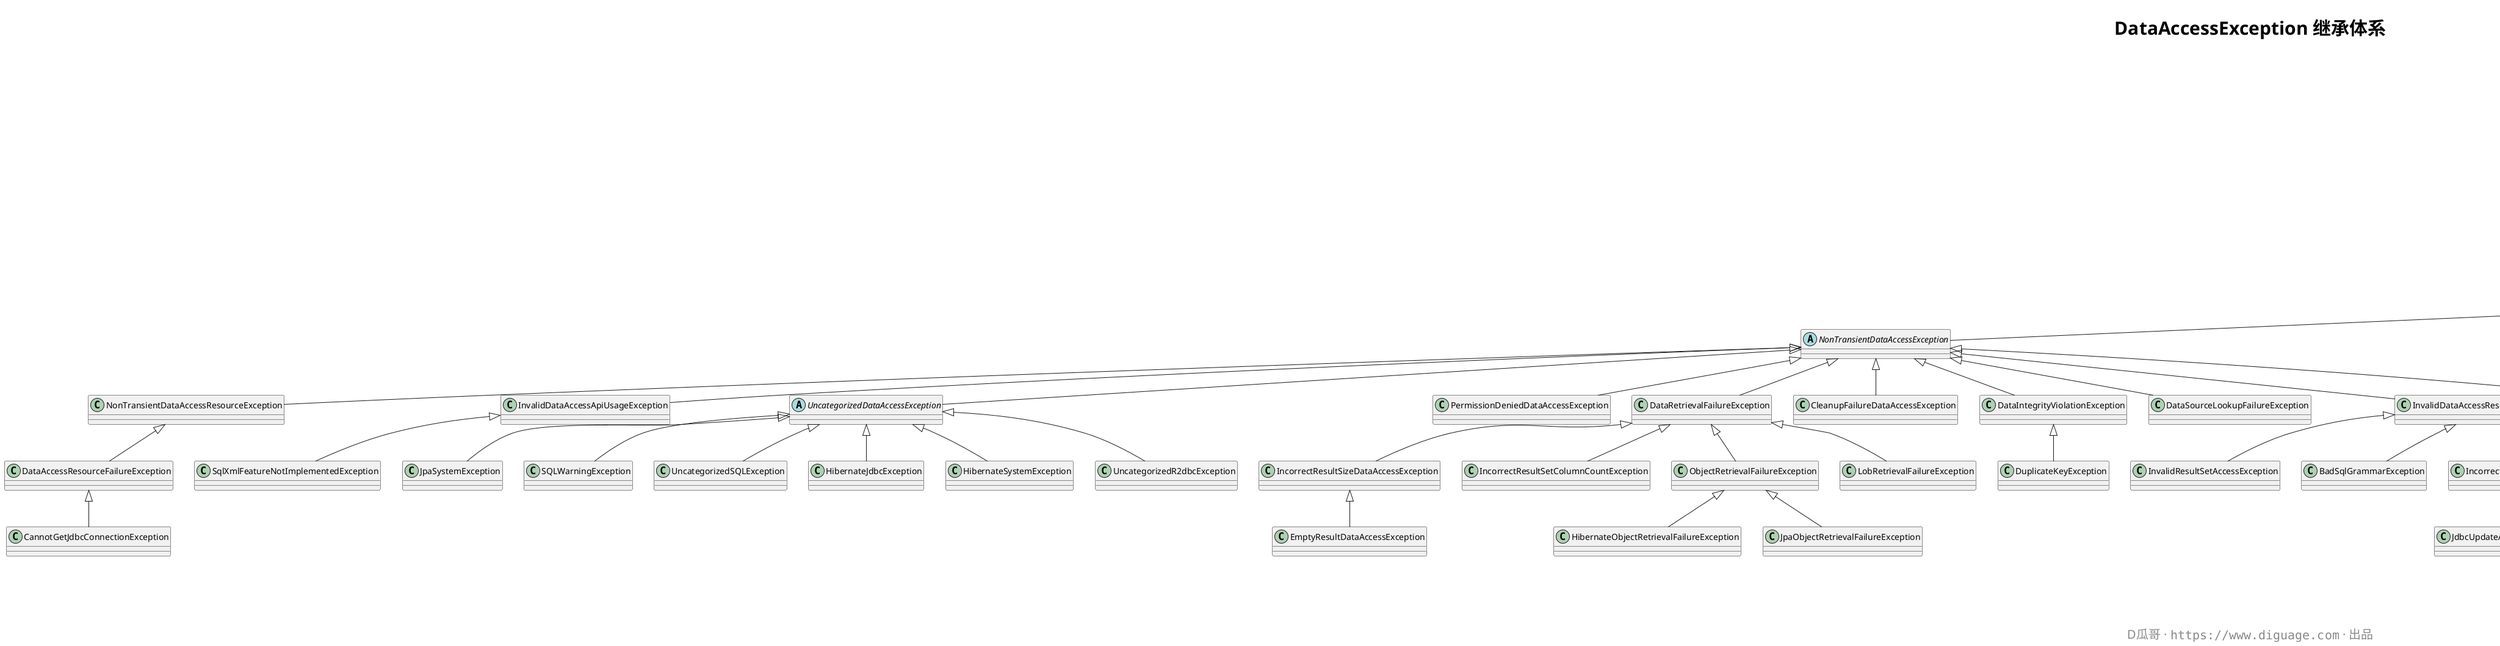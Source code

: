 @startuml

skinparam titleFontSize 30
skinparam footerFontSize 20

title **DataAccessException 继承体系**
header D瓜哥 · ""https://www.diguage.com""

abstract class NestedRuntimeException extends RuntimeException {
  + NestedRuntimeException(String msg)
  + NestedRuntimeException(String msg, Throwable cause)
  ..
  + Throwable getRootCause()
  + Throwable getMostSpecificCause()
  + boolean contains(Class<?> exType)
}

abstract class DataAccessException extends NestedRuntimeException {
  + DataAccessException(String msg)
  + DataAccessException(String msg, Throwable cause)
}

abstract class NonTransientDataAccessException extends DataAccessException

abstract class TransientDataAccessException extends DataAccessException

class RecoverableDataAccessException extends DataAccessException

abstract class r2dbc.ScriptException extends DataAccessException

abstract class ScriptException extends DataAccessException

class ConnectionFactoryLookupFailureException extends NonTransientDataAccessException

class CleanupFailureDataAccessException extends NonTransientDataAccessException

class DataIntegrityViolationException extends NonTransientDataAccessException

class DataSourceLookupFailureException extends NonTransientDataAccessException

class InvalidDataAccessResourceUsageException extends NonTransientDataAccessException

class NonTransientDataAccessResourceException extends NonTransientDataAccessException

abstract class UncategorizedDataAccessException extends NonTransientDataAccessException

class InvalidDataAccessApiUsageException extends NonTransientDataAccessException

class PermissionDeniedDataAccessException extends NonTransientDataAccessException

class DataRetrievalFailureException extends NonTransientDataAccessException

class TransientDataAccessResourceException extends TransientDataAccessException

class ConcurrencyFailureException extends TransientDataAccessException

class QueryTimeoutException extends TransientDataAccessException

class r2dbc.ScriptParseException extends r2dbc.ScriptException

class r2dbc.UncategorizedScriptException extends r2dbc.ScriptException

class r2dbc.CannotReadScriptException extends r2dbc.ScriptException

class r2dbc.ScriptStatementFailedException extends r2dbc.ScriptException

class CannotReadScriptException extends ScriptException

class ScriptParseException extends ScriptException

class ScriptStatementFailedException extends ScriptException

class UncategorizedScriptException extends ScriptException

class DuplicateKeyException extends DataIntegrityViolationException

class HibernateQueryException extends InvalidDataAccessResourceUsageException

class TypeMismatchDataAccessException extends InvalidDataAccessResourceUsageException

class r2dbc.BadSqlGrammarException extends InvalidDataAccessResourceUsageException

class InvalidResultSetAccessException extends InvalidDataAccessResourceUsageException

class BadSqlGrammarException extends InvalidDataAccessResourceUsageException

class IncorrectUpdateSemanticsDataAccessException extends InvalidDataAccessResourceUsageException

class JdbcUpdateAffectedIncorrectNumberOfRowsException extends IncorrectUpdateSemanticsDataAccessException


class DataAccessResourceFailureException extends NonTransientDataAccessResourceException

class CannotGetJdbcConnectionException extends DataAccessResourceFailureException

class UncategorizedR2dbcException extends UncategorizedDataAccessException

class JpaSystemException extends UncategorizedDataAccessException

class SQLWarningException extends UncategorizedDataAccessException

class UncategorizedSQLException extends UncategorizedDataAccessException

class HibernateJdbcException extends UncategorizedDataAccessException

class HibernateSystemException extends UncategorizedDataAccessException

class SqlXmlFeatureNotImplementedException extends InvalidDataAccessApiUsageException

class IncorrectResultSizeDataAccessException extends DataRetrievalFailureException

class EmptyResultDataAccessException extends IncorrectResultSizeDataAccessException

class IncorrectResultSetColumnCountException extends DataRetrievalFailureException

class ObjectRetrievalFailureException extends DataRetrievalFailureException

class JpaObjectRetrievalFailureException extends ObjectRetrievalFailureException

class HibernateObjectRetrievalFailureException extends ObjectRetrievalFailureException

class LobRetrievalFailureException extends DataRetrievalFailureException

class PessimisticLockingFailureException extends ConcurrencyFailureException

class DeadlockLoserDataAccessException extends PessimisticLockingFailureException

class CannotSerializeTransactionException extends PessimisticLockingFailureException

class CannotAcquireLockException extends PessimisticLockingFailureException

class OptimisticLockingFailureException extends ConcurrencyFailureException

class ObjectOptimisticLockingFailureException extends OptimisticLockingFailureException

class HibernateOptimisticLockingFailureException extends ObjectOptimisticLockingFailureException

class JpaOptimisticLockingFailureException extends ObjectOptimisticLockingFailureException



footer D瓜哥 · ""https://www.diguage.com"" · 出品
@enduml
